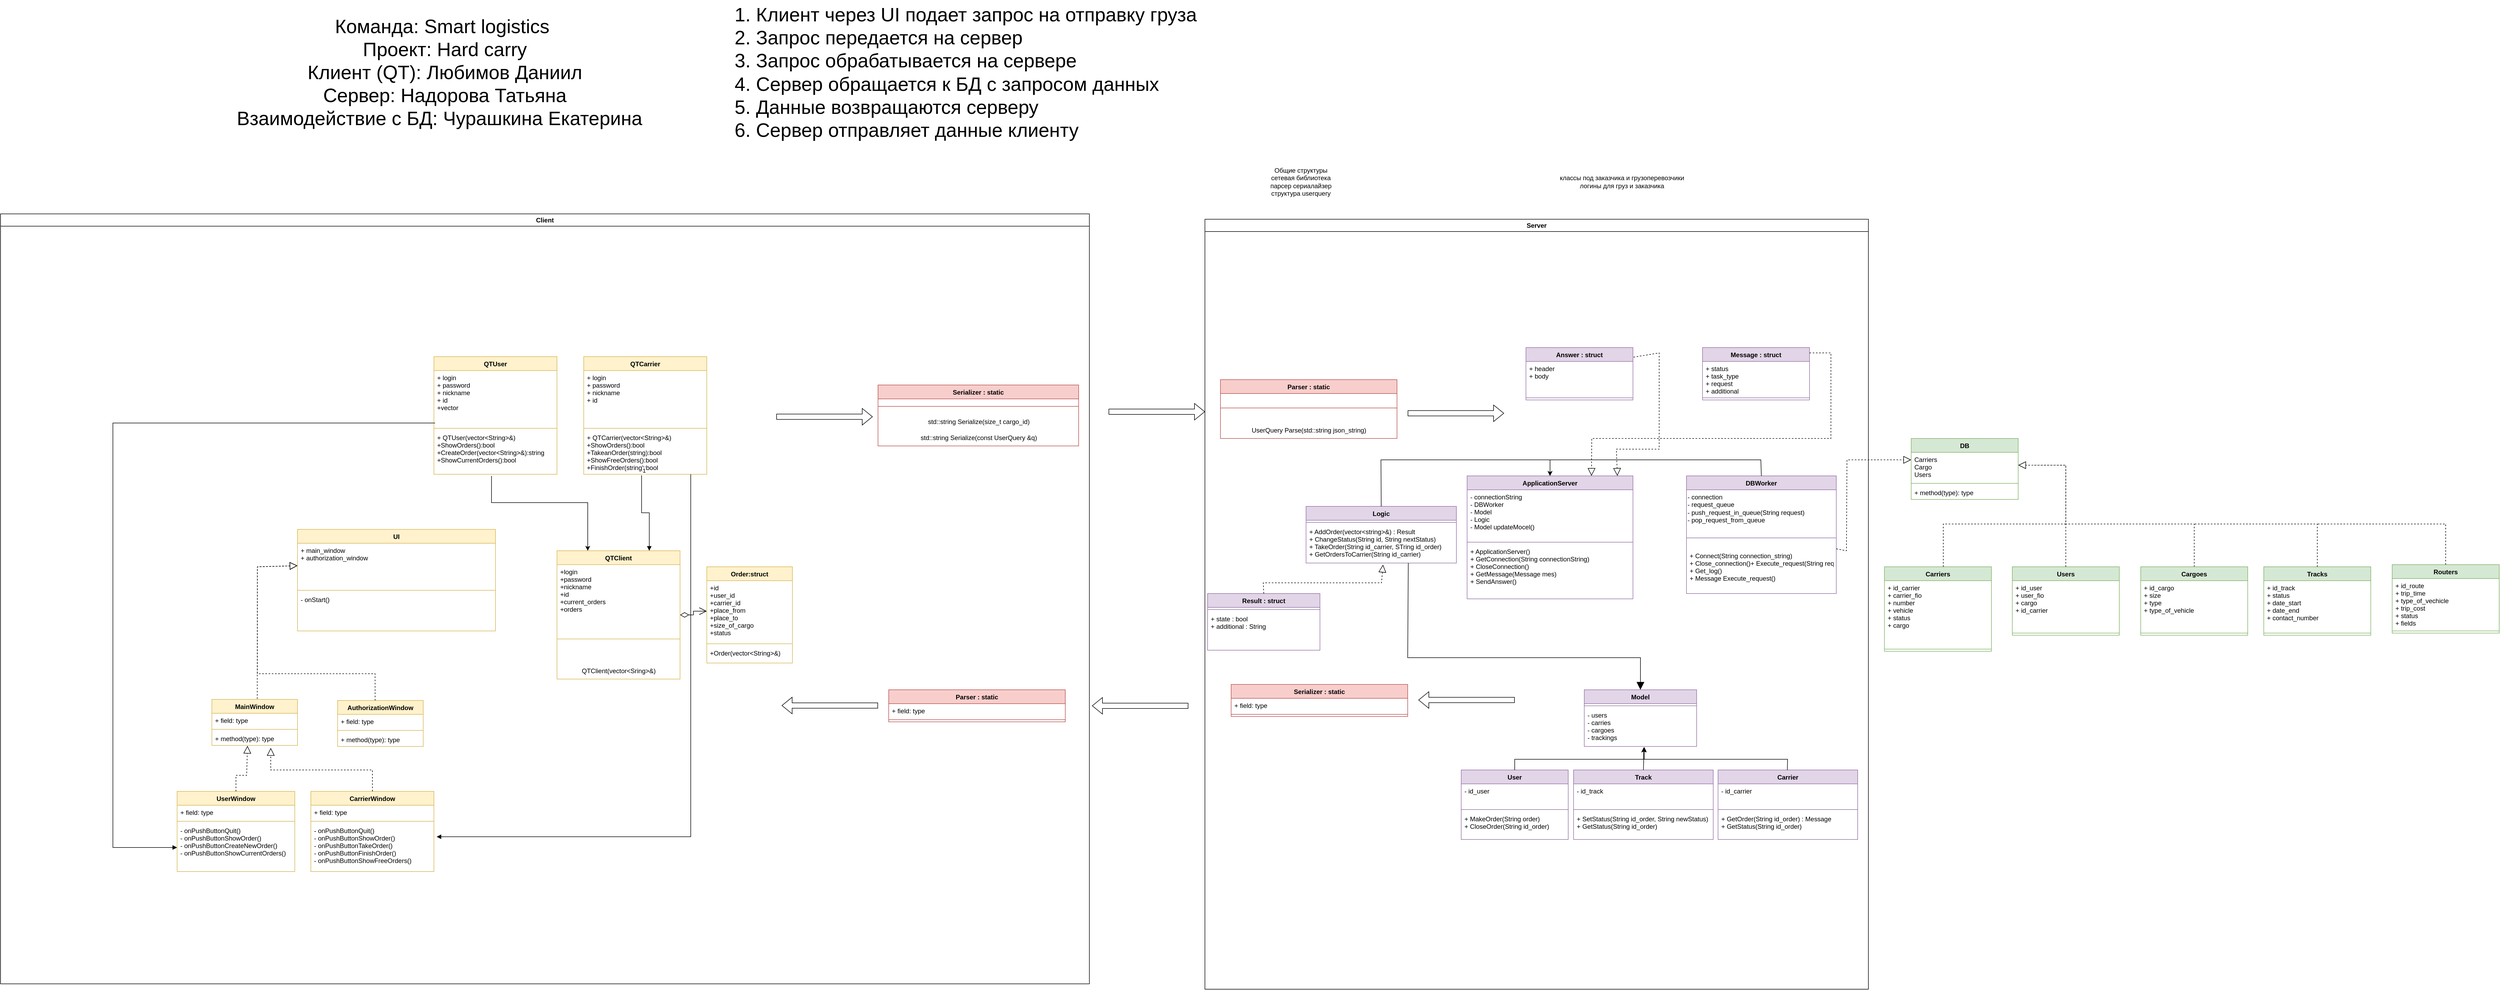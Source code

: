<mxfile version="20.5.3" type="device"><diagram id="3Em-uCwm1cxGyuUDyQw5" name="Страница 1"><mxGraphModel dx="1348" dy="793" grid="1" gridSize="10" guides="1" tooltips="1" connect="1" arrows="1" fold="1" page="1" pageScale="1" pageWidth="4681" pageHeight="3300" math="0" shadow="0"><root><mxCell id="0"/><mxCell id="1" parent="0"/><mxCell id="DDmmLf9TrV-MXdiI_84k-3" value="Client" style="swimlane;whiteSpace=wrap;html=1;" parent="1" vertex="1"><mxGeometry x="90" y="1490" width="2035" height="1440" as="geometry"/></mxCell><mxCell id="DDmmLf9TrV-MXdiI_84k-41" value="Serializer : static" style="swimlane;fontStyle=1;align=center;verticalAlign=top;childLayout=stackLayout;horizontal=1;startSize=26;horizontalStack=0;resizeParent=1;resizeParentMax=0;resizeLast=0;collapsible=1;marginBottom=0;strokeColor=#b85450;fillColor=#f8cecc;" parent="DDmmLf9TrV-MXdiI_84k-3" vertex="1"><mxGeometry x="1640" y="320" width="375" height="114" as="geometry"/></mxCell><mxCell id="DDmmLf9TrV-MXdiI_84k-43" value="" style="line;strokeWidth=1;fillColor=none;align=left;verticalAlign=middle;spacingTop=-1;spacingLeft=3;spacingRight=3;rotatable=0;labelPosition=right;points=[];portConstraint=eastwest;strokeColor=inherit;" parent="DDmmLf9TrV-MXdiI_84k-41" vertex="1"><mxGeometry y="26" width="375" height="28" as="geometry"/></mxCell><mxCell id="B4XzfvshOYBKb18dKEcr-5" value="std::string Serialize(size_t cargo_id)" style="text;html=1;align=center;verticalAlign=middle;resizable=0;points=[];autosize=1;strokeColor=none;fillColor=none;" parent="DDmmLf9TrV-MXdiI_84k-41" vertex="1"><mxGeometry y="54" width="375" height="30" as="geometry"/></mxCell><mxCell id="B4XzfvshOYBKb18dKEcr-2" value="std::string Serialize(const UserQuery &amp;amp;q)" style="text;html=1;align=center;verticalAlign=middle;resizable=0;points=[];autosize=1;strokeColor=none;fillColor=none;" parent="DDmmLf9TrV-MXdiI_84k-41" vertex="1"><mxGeometry y="84" width="375" height="30" as="geometry"/></mxCell><mxCell id="DDmmLf9TrV-MXdiI_84k-45" value="Parser : static" style="swimlane;fontStyle=1;align=center;verticalAlign=top;childLayout=stackLayout;horizontal=1;startSize=26;horizontalStack=0;resizeParent=1;resizeParentMax=0;resizeLast=0;collapsible=1;marginBottom=0;strokeColor=#b85450;fillColor=#f8cecc;" parent="DDmmLf9TrV-MXdiI_84k-3" vertex="1"><mxGeometry x="1660" y="890" width="330" height="60" as="geometry"/></mxCell><mxCell id="DDmmLf9TrV-MXdiI_84k-46" value="+ field: type" style="text;strokeColor=none;fillColor=none;align=left;verticalAlign=top;spacingLeft=4;spacingRight=4;overflow=hidden;rotatable=0;points=[[0,0.5],[1,0.5]];portConstraint=eastwest;" parent="DDmmLf9TrV-MXdiI_84k-45" vertex="1"><mxGeometry y="26" width="330" height="26" as="geometry"/></mxCell><mxCell id="DDmmLf9TrV-MXdiI_84k-47" value="" style="line;strokeWidth=1;fillColor=none;align=left;verticalAlign=middle;spacingTop=-1;spacingLeft=3;spacingRight=3;rotatable=0;labelPosition=right;points=[];portConstraint=eastwest;strokeColor=inherit;" parent="DDmmLf9TrV-MXdiI_84k-45" vertex="1"><mxGeometry y="52" width="330" height="8" as="geometry"/></mxCell><mxCell id="DDmmLf9TrV-MXdiI_84k-55" value="UI" style="swimlane;fontStyle=1;align=center;verticalAlign=top;childLayout=stackLayout;horizontal=1;startSize=26;horizontalStack=0;resizeParent=1;resizeParentMax=0;resizeLast=0;collapsible=1;marginBottom=0;strokeColor=#d6b656;fillColor=#fff2cc;" parent="DDmmLf9TrV-MXdiI_84k-3" vertex="1"><mxGeometry x="555" y="590" width="370" height="190" as="geometry"/></mxCell><mxCell id="DDmmLf9TrV-MXdiI_84k-56" value="+ main_window&#xA;+ authorization_window" style="text;strokeColor=none;fillColor=none;align=left;verticalAlign=top;spacingLeft=4;spacingRight=4;overflow=hidden;rotatable=0;points=[[0,0.5],[1,0.5]];portConstraint=eastwest;" parent="DDmmLf9TrV-MXdiI_84k-55" vertex="1"><mxGeometry y="26" width="370" height="84" as="geometry"/></mxCell><mxCell id="DDmmLf9TrV-MXdiI_84k-57" value="" style="line;strokeWidth=1;fillColor=none;align=left;verticalAlign=middle;spacingTop=-1;spacingLeft=3;spacingRight=3;rotatable=0;labelPosition=right;points=[];portConstraint=eastwest;strokeColor=inherit;" parent="DDmmLf9TrV-MXdiI_84k-55" vertex="1"><mxGeometry y="110" width="370" height="8" as="geometry"/></mxCell><mxCell id="DDmmLf9TrV-MXdiI_84k-58" value="- onStart()" style="text;strokeColor=none;fillColor=none;align=left;verticalAlign=top;spacingLeft=4;spacingRight=4;overflow=hidden;rotatable=0;points=[[0,0.5],[1,0.5]];portConstraint=eastwest;" parent="DDmmLf9TrV-MXdiI_84k-55" vertex="1"><mxGeometry y="118" width="370" height="72" as="geometry"/></mxCell><mxCell id="DDmmLf9TrV-MXdiI_84k-59" value="MainWindow" style="swimlane;fontStyle=1;align=center;verticalAlign=top;childLayout=stackLayout;horizontal=1;startSize=26;horizontalStack=0;resizeParent=1;resizeParentMax=0;resizeLast=0;collapsible=1;marginBottom=0;strokeColor=#d6b656;fillColor=#fff2cc;" parent="DDmmLf9TrV-MXdiI_84k-3" vertex="1"><mxGeometry x="395" y="908" width="160" height="86" as="geometry"/></mxCell><mxCell id="DDmmLf9TrV-MXdiI_84k-60" value="+ field: type" style="text;strokeColor=none;fillColor=none;align=left;verticalAlign=top;spacingLeft=4;spacingRight=4;overflow=hidden;rotatable=0;points=[[0,0.5],[1,0.5]];portConstraint=eastwest;" parent="DDmmLf9TrV-MXdiI_84k-59" vertex="1"><mxGeometry y="26" width="160" height="26" as="geometry"/></mxCell><mxCell id="DDmmLf9TrV-MXdiI_84k-61" value="" style="line;strokeWidth=1;fillColor=none;align=left;verticalAlign=middle;spacingTop=-1;spacingLeft=3;spacingRight=3;rotatable=0;labelPosition=right;points=[];portConstraint=eastwest;strokeColor=inherit;" parent="DDmmLf9TrV-MXdiI_84k-59" vertex="1"><mxGeometry y="52" width="160" height="8" as="geometry"/></mxCell><mxCell id="DDmmLf9TrV-MXdiI_84k-62" value="+ method(type): type" style="text;strokeColor=none;fillColor=none;align=left;verticalAlign=top;spacingLeft=4;spacingRight=4;overflow=hidden;rotatable=0;points=[[0,0.5],[1,0.5]];portConstraint=eastwest;" parent="DDmmLf9TrV-MXdiI_84k-59" vertex="1"><mxGeometry y="60" width="160" height="26" as="geometry"/></mxCell><mxCell id="DDmmLf9TrV-MXdiI_84k-70" value="AuthorizationWindow" style="swimlane;fontStyle=1;align=center;verticalAlign=top;childLayout=stackLayout;horizontal=1;startSize=26;horizontalStack=0;resizeParent=1;resizeParentMax=0;resizeLast=0;collapsible=1;marginBottom=0;strokeColor=#d6b656;fillColor=#fff2cc;" parent="DDmmLf9TrV-MXdiI_84k-3" vertex="1"><mxGeometry x="630" y="910" width="160" height="86" as="geometry"/></mxCell><mxCell id="DDmmLf9TrV-MXdiI_84k-71" value="+ field: type" style="text;strokeColor=none;fillColor=none;align=left;verticalAlign=top;spacingLeft=4;spacingRight=4;overflow=hidden;rotatable=0;points=[[0,0.5],[1,0.5]];portConstraint=eastwest;" parent="DDmmLf9TrV-MXdiI_84k-70" vertex="1"><mxGeometry y="26" width="160" height="26" as="geometry"/></mxCell><mxCell id="DDmmLf9TrV-MXdiI_84k-72" value="" style="line;strokeWidth=1;fillColor=none;align=left;verticalAlign=middle;spacingTop=-1;spacingLeft=3;spacingRight=3;rotatable=0;labelPosition=right;points=[];portConstraint=eastwest;strokeColor=inherit;" parent="DDmmLf9TrV-MXdiI_84k-70" vertex="1"><mxGeometry y="52" width="160" height="8" as="geometry"/></mxCell><mxCell id="DDmmLf9TrV-MXdiI_84k-73" value="+ method(type): type" style="text;strokeColor=none;fillColor=none;align=left;verticalAlign=top;spacingLeft=4;spacingRight=4;overflow=hidden;rotatable=0;points=[[0,0.5],[1,0.5]];portConstraint=eastwest;" parent="DDmmLf9TrV-MXdiI_84k-70" vertex="1"><mxGeometry y="60" width="160" height="26" as="geometry"/></mxCell><mxCell id="DDmmLf9TrV-MXdiI_84k-75" value="" style="shape=flexArrow;endArrow=classic;html=1;rounded=0;" parent="DDmmLf9TrV-MXdiI_84k-3" edge="1"><mxGeometry width="50" height="50" relative="1" as="geometry"><mxPoint x="1450" y="379.41" as="sourcePoint"/><mxPoint x="1630" y="379.41" as="targetPoint"/></mxGeometry></mxCell><mxCell id="DDmmLf9TrV-MXdiI_84k-77" value="" style="shape=flexArrow;endArrow=classic;html=1;rounded=0;" parent="DDmmLf9TrV-MXdiI_84k-3" edge="1"><mxGeometry width="50" height="50" relative="1" as="geometry"><mxPoint x="1640" y="919.47" as="sourcePoint"/><mxPoint x="1460.0" y="919.47" as="targetPoint"/></mxGeometry></mxCell><mxCell id="DDmmLf9TrV-MXdiI_84k-124" value="" style="endArrow=block;dashed=1;endFill=0;endSize=12;html=1;rounded=0;fontSize=37;exitX=0.53;exitY=-0.011;exitDx=0;exitDy=0;entryX=0;entryY=0.5;entryDx=0;entryDy=0;exitPerimeter=0;" parent="DDmmLf9TrV-MXdiI_84k-3" source="DDmmLf9TrV-MXdiI_84k-59" target="DDmmLf9TrV-MXdiI_84k-56" edge="1"><mxGeometry width="160" relative="1" as="geometry"><mxPoint x="450" y="850" as="sourcePoint"/><mxPoint x="610" y="850" as="targetPoint"/><Array as="points"><mxPoint x="480" y="660"/></Array></mxGeometry></mxCell><mxCell id="DDmmLf9TrV-MXdiI_84k-125" value="" style="endArrow=block;dashed=1;endFill=0;endSize=12;html=1;rounded=0;fontSize=37;exitX=0.438;exitY=0;exitDx=0;exitDy=0;entryX=0;entryY=0.5;entryDx=0;entryDy=0;exitPerimeter=0;" parent="DDmmLf9TrV-MXdiI_84k-3" source="DDmmLf9TrV-MXdiI_84k-70" target="DDmmLf9TrV-MXdiI_84k-56" edge="1"><mxGeometry width="160" relative="1" as="geometry"><mxPoint x="690" y="890" as="sourcePoint"/><mxPoint x="550" y="640" as="targetPoint"/><Array as="points"><mxPoint x="700" y="860"/><mxPoint x="480" y="860"/><mxPoint x="480" y="660"/></Array></mxGeometry></mxCell><mxCell id="Ba4Oi_k4B0D8KIoH9NML-5" value="Order:struct" style="swimlane;fontStyle=1;align=center;verticalAlign=top;childLayout=stackLayout;horizontal=1;startSize=26;horizontalStack=0;resizeParent=1;resizeParentMax=0;resizeLast=0;collapsible=1;marginBottom=0;fillColor=#fff2cc;strokeColor=#d6b656;" parent="DDmmLf9TrV-MXdiI_84k-3" vertex="1"><mxGeometry x="1320" y="660" width="160" height="180" as="geometry"/></mxCell><mxCell id="Ba4Oi_k4B0D8KIoH9NML-6" value="+id&#xA;+user_id&#xA;+carrier_id&#xA;+place_from&#xA;+place_to&#xA;+size_of_cargo&#xA;+status" style="text;strokeColor=none;fillColor=none;align=left;verticalAlign=top;spacingLeft=4;spacingRight=4;overflow=hidden;rotatable=0;points=[[0,0.5],[1,0.5]];portConstraint=eastwest;" parent="Ba4Oi_k4B0D8KIoH9NML-5" vertex="1"><mxGeometry y="26" width="160" height="114" as="geometry"/></mxCell><mxCell id="Ba4Oi_k4B0D8KIoH9NML-7" value="" style="line;strokeWidth=1;fillColor=none;align=left;verticalAlign=middle;spacingTop=-1;spacingLeft=3;spacingRight=3;rotatable=0;labelPosition=right;points=[];portConstraint=eastwest;strokeColor=inherit;" parent="Ba4Oi_k4B0D8KIoH9NML-5" vertex="1"><mxGeometry y="140" width="160" height="8" as="geometry"/></mxCell><mxCell id="Ba4Oi_k4B0D8KIoH9NML-8" value="+Order(vector&lt;String&gt;&amp;)" style="text;strokeColor=none;fillColor=none;align=left;verticalAlign=top;spacingLeft=4;spacingRight=4;overflow=hidden;rotatable=0;points=[[0,0.5],[1,0.5]];portConstraint=eastwest;" parent="Ba4Oi_k4B0D8KIoH9NML-5" vertex="1"><mxGeometry y="148" width="160" height="32" as="geometry"/></mxCell><mxCell id="Ba4Oi_k4B0D8KIoH9NML-39" value="QTUser" style="swimlane;fontStyle=1;align=center;verticalAlign=top;childLayout=stackLayout;horizontal=1;startSize=26;horizontalStack=0;resizeParent=1;resizeParentMax=0;resizeLast=0;collapsible=1;marginBottom=0;fillColor=#fff2cc;strokeColor=#d6b656;" parent="DDmmLf9TrV-MXdiI_84k-3" vertex="1"><mxGeometry x="810" y="267" width="230" height="220" as="geometry"/></mxCell><mxCell id="Ba4Oi_k4B0D8KIoH9NML-40" value="+ login&#xA;+ password&#xA;+ nickname&#xA;+ id&#xA;+vector" style="text;strokeColor=none;fillColor=none;align=left;verticalAlign=top;spacingLeft=4;spacingRight=4;overflow=hidden;rotatable=0;points=[[0,0.5],[1,0.5]];portConstraint=eastwest;" parent="Ba4Oi_k4B0D8KIoH9NML-39" vertex="1"><mxGeometry y="26" width="230" height="104" as="geometry"/></mxCell><mxCell id="Ba4Oi_k4B0D8KIoH9NML-41" value="" style="line;strokeWidth=1;fillColor=none;align=left;verticalAlign=middle;spacingTop=-1;spacingLeft=3;spacingRight=3;rotatable=0;labelPosition=right;points=[];portConstraint=eastwest;strokeColor=inherit;" parent="Ba4Oi_k4B0D8KIoH9NML-39" vertex="1"><mxGeometry y="130" width="230" height="8" as="geometry"/></mxCell><mxCell id="Ba4Oi_k4B0D8KIoH9NML-42" value="+ QTUser(vector&lt;String&gt;&amp;)&#xA;+ShowOrders():bool&#xA;+CreateOrder(vector&lt;String&gt;&amp;):string&#xA;+ShowCurrentOrders():bool" style="text;strokeColor=none;fillColor=none;align=left;verticalAlign=top;spacingLeft=4;spacingRight=4;overflow=hidden;rotatable=0;points=[[0,0.5],[1,0.5]];portConstraint=eastwest;" parent="Ba4Oi_k4B0D8KIoH9NML-39" vertex="1"><mxGeometry y="138" width="230" height="82" as="geometry"/></mxCell><mxCell id="Ba4Oi_k4B0D8KIoH9NML-43" value="QTCarrier" style="swimlane;fontStyle=1;align=center;verticalAlign=top;childLayout=stackLayout;horizontal=1;startSize=26;horizontalStack=0;resizeParent=1;resizeParentMax=0;resizeLast=0;collapsible=1;marginBottom=0;fillColor=#fff2cc;strokeColor=#d6b656;" parent="DDmmLf9TrV-MXdiI_84k-3" vertex="1"><mxGeometry x="1090" y="267" width="230" height="220" as="geometry"/></mxCell><mxCell id="Ba4Oi_k4B0D8KIoH9NML-44" value="+ login&#xA;+ password&#xA;+ nickname&#xA;+ id" style="text;strokeColor=none;fillColor=none;align=left;verticalAlign=top;spacingLeft=4;spacingRight=4;overflow=hidden;rotatable=0;points=[[0,0.5],[1,0.5]];portConstraint=eastwest;" parent="Ba4Oi_k4B0D8KIoH9NML-43" vertex="1"><mxGeometry y="26" width="230" height="104" as="geometry"/></mxCell><mxCell id="Ba4Oi_k4B0D8KIoH9NML-45" value="" style="line;strokeWidth=1;fillColor=none;align=left;verticalAlign=middle;spacingTop=-1;spacingLeft=3;spacingRight=3;rotatable=0;labelPosition=right;points=[];portConstraint=eastwest;strokeColor=inherit;" parent="Ba4Oi_k4B0D8KIoH9NML-43" vertex="1"><mxGeometry y="130" width="230" height="8" as="geometry"/></mxCell><mxCell id="Ba4Oi_k4B0D8KIoH9NML-46" value="+ QTCarrier(vector&lt;String&gt;&amp;)&#xA;+ShowOrders():bool&#xA;+TakeanOrder(string):bool&#xA;+ShowFreeOrders():bool&#xA;+FinishOrder(string):bool" style="text;strokeColor=none;fillColor=none;align=left;verticalAlign=top;spacingLeft=4;spacingRight=4;overflow=hidden;rotatable=0;points=[[0,0.5],[1,0.5]];portConstraint=eastwest;" parent="Ba4Oi_k4B0D8KIoH9NML-43" vertex="1"><mxGeometry y="138" width="230" height="82" as="geometry"/></mxCell><mxCell id="DDmmLf9TrV-MXdiI_84k-66" value="UserWindow" style="swimlane;fontStyle=1;align=center;verticalAlign=top;childLayout=stackLayout;horizontal=1;startSize=26;horizontalStack=0;resizeParent=1;resizeParentMax=0;resizeLast=0;collapsible=1;marginBottom=0;strokeColor=#d6b656;fillColor=#fff2cc;" parent="DDmmLf9TrV-MXdiI_84k-3" vertex="1"><mxGeometry x="330" y="1080" width="220" height="150" as="geometry"/></mxCell><mxCell id="DDmmLf9TrV-MXdiI_84k-67" value="+ field: type" style="text;strokeColor=none;fillColor=none;align=left;verticalAlign=top;spacingLeft=4;spacingRight=4;overflow=hidden;rotatable=0;points=[[0,0.5],[1,0.5]];portConstraint=eastwest;" parent="DDmmLf9TrV-MXdiI_84k-66" vertex="1"><mxGeometry y="26" width="220" height="26" as="geometry"/></mxCell><mxCell id="DDmmLf9TrV-MXdiI_84k-68" value="" style="line;strokeWidth=1;fillColor=none;align=left;verticalAlign=middle;spacingTop=-1;spacingLeft=3;spacingRight=3;rotatable=0;labelPosition=right;points=[];portConstraint=eastwest;strokeColor=inherit;" parent="DDmmLf9TrV-MXdiI_84k-66" vertex="1"><mxGeometry y="52" width="220" height="8" as="geometry"/></mxCell><mxCell id="DDmmLf9TrV-MXdiI_84k-69" value="- onPushButtonQuit()&#xA;- onPushButtonShowOrder()&#xA;- onPushButtonCreateNewOrder()&#xA;- onPushButtonShowCurrentOrders()" style="text;strokeColor=none;fillColor=none;align=left;verticalAlign=top;spacingLeft=4;spacingRight=4;overflow=hidden;rotatable=0;points=[[0,0.5],[1,0.5]];portConstraint=eastwest;" parent="DDmmLf9TrV-MXdiI_84k-66" vertex="1"><mxGeometry y="60" width="220" height="90" as="geometry"/></mxCell><mxCell id="Ba4Oi_k4B0D8KIoH9NML-48" value="CarrierWindow" style="swimlane;fontStyle=1;align=center;verticalAlign=top;childLayout=stackLayout;horizontal=1;startSize=26;horizontalStack=0;resizeParent=1;resizeParentMax=0;resizeLast=0;collapsible=1;marginBottom=0;strokeColor=#d6b656;fillColor=#fff2cc;" parent="DDmmLf9TrV-MXdiI_84k-3" vertex="1"><mxGeometry x="580" y="1080" width="230" height="150" as="geometry"/></mxCell><mxCell id="Ba4Oi_k4B0D8KIoH9NML-49" value="+ field: type" style="text;strokeColor=none;fillColor=none;align=left;verticalAlign=top;spacingLeft=4;spacingRight=4;overflow=hidden;rotatable=0;points=[[0,0.5],[1,0.5]];portConstraint=eastwest;" parent="Ba4Oi_k4B0D8KIoH9NML-48" vertex="1"><mxGeometry y="26" width="230" height="26" as="geometry"/></mxCell><mxCell id="Ba4Oi_k4B0D8KIoH9NML-50" value="" style="line;strokeWidth=1;fillColor=none;align=left;verticalAlign=middle;spacingTop=-1;spacingLeft=3;spacingRight=3;rotatable=0;labelPosition=right;points=[];portConstraint=eastwest;strokeColor=inherit;" parent="Ba4Oi_k4B0D8KIoH9NML-48" vertex="1"><mxGeometry y="52" width="230" height="8" as="geometry"/></mxCell><mxCell id="Ba4Oi_k4B0D8KIoH9NML-51" value="- onPushButtonQuit()&#xA;- onPushButtonShowOrder()&#xA;- onPushButtonTakeOrder()&#xA;- onPushButtonFinishOrder()&#xA;- onPushButtonShowFreeOrders()" style="text;strokeColor=none;fillColor=none;align=left;verticalAlign=top;spacingLeft=4;spacingRight=4;overflow=hidden;rotatable=0;points=[[0,0.5],[1,0.5]];portConstraint=eastwest;" parent="Ba4Oi_k4B0D8KIoH9NML-48" vertex="1"><mxGeometry y="60" width="230" height="90" as="geometry"/></mxCell><mxCell id="Ba4Oi_k4B0D8KIoH9NML-1" value="QTClient" style="swimlane;fontStyle=1;align=center;verticalAlign=top;childLayout=stackLayout;horizontal=1;startSize=26;horizontalStack=0;resizeParent=1;resizeParentMax=0;resizeLast=0;collapsible=1;marginBottom=0;fillColor=#fff2cc;strokeColor=#d6b656;" parent="DDmmLf9TrV-MXdiI_84k-3" vertex="1"><mxGeometry x="1040" y="630" width="230" height="240" as="geometry"/></mxCell><mxCell id="Ba4Oi_k4B0D8KIoH9NML-2" value="+login&#xA;+password&#xA;+nickname&#xA;+id&#xA;+current_orders&#xA;+orders" style="text;strokeColor=none;fillColor=none;align=left;verticalAlign=top;spacingLeft=4;spacingRight=4;overflow=hidden;rotatable=0;points=[[0,0.5],[1,0.5]];portConstraint=eastwest;" parent="Ba4Oi_k4B0D8KIoH9NML-1" vertex="1"><mxGeometry y="26" width="230" height="94" as="geometry"/></mxCell><mxCell id="Ba4Oi_k4B0D8KIoH9NML-3" value="" style="line;strokeWidth=1;fillColor=none;align=left;verticalAlign=middle;spacingTop=-1;spacingLeft=3;spacingRight=3;rotatable=0;labelPosition=right;points=[];portConstraint=eastwest;strokeColor=inherit;" parent="Ba4Oi_k4B0D8KIoH9NML-1" vertex="1"><mxGeometry y="120" width="230" height="90" as="geometry"/></mxCell><mxCell id="Ba4Oi_k4B0D8KIoH9NML-10" value="QTClient(vector&amp;lt;Sring&amp;gt;&amp;amp;)" style="text;html=1;align=center;verticalAlign=middle;resizable=0;points=[];autosize=1;strokeColor=none;fillColor=none;" parent="Ba4Oi_k4B0D8KIoH9NML-1" vertex="1"><mxGeometry y="210" width="230" height="30" as="geometry"/></mxCell><mxCell id="Ba4Oi_k4B0D8KIoH9NML-53" value="" style="endArrow=block;dashed=1;endFill=0;endSize=12;html=1;rounded=0;exitX=0.5;exitY=0;exitDx=0;exitDy=0;entryX=0.688;entryY=1.183;entryDx=0;entryDy=0;entryPerimeter=0;" parent="DDmmLf9TrV-MXdiI_84k-3" source="Ba4Oi_k4B0D8KIoH9NML-48" target="DDmmLf9TrV-MXdiI_84k-62" edge="1"><mxGeometry width="160" relative="1" as="geometry"><mxPoint x="790" y="940" as="sourcePoint"/><mxPoint x="440" y="1040" as="targetPoint"/><Array as="points"><mxPoint x="695" y="1040"/><mxPoint x="505" y="1040"/></Array></mxGeometry></mxCell><mxCell id="Ba4Oi_k4B0D8KIoH9NML-58" style="edgeStyle=orthogonalEdgeStyle;rounded=0;orthogonalLoop=1;jettySize=auto;html=1;entryX=0.25;entryY=0;entryDx=0;entryDy=0;exitX=0.468;exitY=1.036;exitDx=0;exitDy=0;exitPerimeter=0;" parent="DDmmLf9TrV-MXdiI_84k-3" source="Ba4Oi_k4B0D8KIoH9NML-42" target="Ba4Oi_k4B0D8KIoH9NML-1" edge="1"><mxGeometry relative="1" as="geometry"><Array as="points"><mxPoint x="918" y="540"/><mxPoint x="1098" y="540"/></Array></mxGeometry></mxCell><mxCell id="Ba4Oi_k4B0D8KIoH9NML-56" value="" style="endArrow=block;endFill=1;html=1;edgeStyle=orthogonalEdgeStyle;align=left;verticalAlign=top;rounded=0;exitX=0.47;exitY=1.024;exitDx=0;exitDy=0;exitPerimeter=0;entryX=0.75;entryY=0;entryDx=0;entryDy=0;" parent="DDmmLf9TrV-MXdiI_84k-3" source="Ba4Oi_k4B0D8KIoH9NML-46" target="Ba4Oi_k4B0D8KIoH9NML-1" edge="1"><mxGeometry x="-1" relative="1" as="geometry"><mxPoint x="1210" y="550" as="sourcePoint"/><mxPoint x="1370" y="550" as="targetPoint"/><Array as="points"><mxPoint x="1198" y="559"/><mxPoint x="1212" y="559"/></Array></mxGeometry></mxCell><mxCell id="Ba4Oi_k4B0D8KIoH9NML-57" value="1" style="edgeLabel;resizable=0;html=1;align=left;verticalAlign=bottom;" parent="Ba4Oi_k4B0D8KIoH9NML-56" connectable="0" vertex="1"><mxGeometry x="-1" relative="1" as="geometry"/></mxCell><mxCell id="Ba4Oi_k4B0D8KIoH9NML-59" value="" style="endArrow=open;html=1;endSize=12;startArrow=diamondThin;startSize=14;startFill=0;edgeStyle=orthogonalEdgeStyle;align=left;verticalAlign=bottom;rounded=0;exitX=1;exitY=0.5;exitDx=0;exitDy=0;entryX=0;entryY=0.5;entryDx=0;entryDy=0;" parent="DDmmLf9TrV-MXdiI_84k-3" source="Ba4Oi_k4B0D8KIoH9NML-1" target="Ba4Oi_k4B0D8KIoH9NML-6" edge="1"><mxGeometry x="-1" y="3" relative="1" as="geometry"><mxPoint x="870" y="870" as="sourcePoint"/><mxPoint x="1030" y="870" as="targetPoint"/></mxGeometry></mxCell><mxCell id="Ba4Oi_k4B0D8KIoH9NML-52" value="" style="endArrow=block;dashed=1;endFill=0;endSize=12;html=1;rounded=0;exitX=0.5;exitY=0;exitDx=0;exitDy=0;entryX=0.416;entryY=1.028;entryDx=0;entryDy=0;entryPerimeter=0;" parent="DDmmLf9TrV-MXdiI_84k-3" source="DDmmLf9TrV-MXdiI_84k-66" target="DDmmLf9TrV-MXdiI_84k-62" edge="1"><mxGeometry width="160" relative="1" as="geometry"><mxPoint x="780" y="1010" as="sourcePoint"/><mxPoint x="430" y="1070" as="targetPoint"/><Array as="points"><mxPoint x="440" y="1050"/><mxPoint x="460" y="1050"/></Array></mxGeometry></mxCell><mxCell id="Ba4Oi_k4B0D8KIoH9NML-64" value="" style="endArrow=block;endFill=1;html=1;edgeStyle=orthogonalEdgeStyle;align=left;verticalAlign=top;rounded=0;exitX=0.009;exitY=0.943;exitDx=0;exitDy=0;exitPerimeter=0;entryX=0;entryY=0.5;entryDx=0;entryDy=0;" parent="DDmmLf9TrV-MXdiI_84k-3" source="Ba4Oi_k4B0D8KIoH9NML-40" target="DDmmLf9TrV-MXdiI_84k-69" edge="1"><mxGeometry x="-1" relative="1" as="geometry"><mxPoint x="800" y="780" as="sourcePoint"/><mxPoint x="960" y="780" as="targetPoint"/><Array as="points"><mxPoint x="210" y="391"/><mxPoint x="210" y="1185"/></Array></mxGeometry></mxCell><mxCell id="Ba4Oi_k4B0D8KIoH9NML-68" value="" style="endArrow=block;endFill=1;html=1;edgeStyle=orthogonalEdgeStyle;align=left;verticalAlign=top;rounded=0;entryX=1.022;entryY=0.277;entryDx=0;entryDy=0;entryPerimeter=0;" parent="DDmmLf9TrV-MXdiI_84k-3" source="Ba4Oi_k4B0D8KIoH9NML-46" target="Ba4Oi_k4B0D8KIoH9NML-51" edge="1"><mxGeometry x="-1" relative="1" as="geometry"><mxPoint x="800" y="780" as="sourcePoint"/><mxPoint x="960" y="780" as="targetPoint"/><Array as="points"><mxPoint x="1290" y="1165"/></Array></mxGeometry></mxCell><mxCell id="DDmmLf9TrV-MXdiI_84k-4" value="Server" style="swimlane;whiteSpace=wrap;html=1;" parent="1" vertex="1"><mxGeometry x="2341" y="1500" width="1240" height="1440" as="geometry"/></mxCell><mxCell id="DDmmLf9TrV-MXdiI_84k-33" value="DBWorker" style="swimlane;fontStyle=1;align=center;verticalAlign=top;childLayout=stackLayout;horizontal=1;startSize=26;horizontalStack=0;resizeParent=1;resizeParentMax=0;resizeLast=0;collapsible=1;marginBottom=0;strokeColor=#9673a6;fillColor=#e1d5e7;" parent="DDmmLf9TrV-MXdiI_84k-4" vertex="1"><mxGeometry x="900" y="480" width="280" height="220" as="geometry"/></mxCell><mxCell id="PFF7TWSAXomkvGhouB5G-1" value="&lt;div align=&quot;left&quot;&gt;- connection&lt;/div&gt;&lt;div align=&quot;left&quot;&gt;- request_queue&lt;br&gt;- push_request_in_queue(String request)&lt;br&gt;- pop_request_from_queue&lt;br&gt;&lt;/div&gt;" style="text;html=1;align=left;verticalAlign=middle;resizable=0;points=[];autosize=1;strokeColor=none;fillColor=none;" parent="DDmmLf9TrV-MXdiI_84k-33" vertex="1"><mxGeometry y="26" width="280" height="70" as="geometry"/></mxCell><mxCell id="DDmmLf9TrV-MXdiI_84k-35" value="" style="line;strokeWidth=1;fillColor=none;align=left;verticalAlign=middle;spacingTop=-1;spacingLeft=3;spacingRight=3;rotatable=0;labelPosition=right;points=[];portConstraint=eastwest;strokeColor=inherit;" parent="DDmmLf9TrV-MXdiI_84k-33" vertex="1"><mxGeometry y="96" width="280" height="40" as="geometry"/></mxCell><mxCell id="DDmmLf9TrV-MXdiI_84k-34" value="+ Connect(String connection_string)&#xA;+ Close_connection()+ Execute_request(String request)&#xA;+ Get_log()&#xA;+ Message Execute_request()&#xA;&#xA;" style="text;strokeColor=none;fillColor=none;align=left;verticalAlign=top;spacingLeft=4;spacingRight=4;overflow=hidden;rotatable=0;points=[[0,0.5],[1,0.5]];portConstraint=eastwest;" parent="DDmmLf9TrV-MXdiI_84k-33" vertex="1"><mxGeometry y="136" width="280" height="84" as="geometry"/></mxCell><mxCell id="DDmmLf9TrV-MXdiI_84k-48" value="Parser : static" style="swimlane;fontStyle=1;align=center;verticalAlign=top;childLayout=stackLayout;horizontal=1;startSize=26;horizontalStack=0;resizeParent=1;resizeParentMax=0;resizeLast=0;collapsible=1;marginBottom=0;strokeColor=#b85450;fillColor=#f8cecc;" parent="DDmmLf9TrV-MXdiI_84k-4" vertex="1"><mxGeometry x="29" y="300" width="330" height="110" as="geometry"/></mxCell><mxCell id="DDmmLf9TrV-MXdiI_84k-50" value="" style="line;strokeWidth=1;fillColor=none;align=left;verticalAlign=middle;spacingTop=-1;spacingLeft=3;spacingRight=3;rotatable=0;labelPosition=right;points=[];portConstraint=eastwest;strokeColor=inherit;" parent="DDmmLf9TrV-MXdiI_84k-48" vertex="1"><mxGeometry y="26" width="330" height="54" as="geometry"/></mxCell><mxCell id="B4XzfvshOYBKb18dKEcr-4" value="UserQuery Parse(std::string json_string)" style="text;html=1;align=center;verticalAlign=middle;resizable=0;points=[];autosize=1;strokeColor=none;fillColor=none;" parent="DDmmLf9TrV-MXdiI_84k-48" vertex="1"><mxGeometry y="80" width="330" height="30" as="geometry"/></mxCell><mxCell id="DDmmLf9TrV-MXdiI_84k-51" value="Serializer : static" style="swimlane;fontStyle=1;align=center;verticalAlign=top;childLayout=stackLayout;horizontal=1;startSize=26;horizontalStack=0;resizeParent=1;resizeParentMax=0;resizeLast=0;collapsible=1;marginBottom=0;strokeColor=#b85450;fillColor=#f8cecc;" parent="DDmmLf9TrV-MXdiI_84k-4" vertex="1"><mxGeometry x="49" y="870" width="330" height="60" as="geometry"/></mxCell><mxCell id="DDmmLf9TrV-MXdiI_84k-52" value="+ field: type" style="text;strokeColor=none;fillColor=none;align=left;verticalAlign=top;spacingLeft=4;spacingRight=4;overflow=hidden;rotatable=0;points=[[0,0.5],[1,0.5]];portConstraint=eastwest;" parent="DDmmLf9TrV-MXdiI_84k-51" vertex="1"><mxGeometry y="26" width="330" height="26" as="geometry"/></mxCell><mxCell id="DDmmLf9TrV-MXdiI_84k-53" value="" style="line;strokeWidth=1;fillColor=none;align=left;verticalAlign=middle;spacingTop=-1;spacingLeft=3;spacingRight=3;rotatable=0;labelPosition=right;points=[];portConstraint=eastwest;strokeColor=inherit;" parent="DDmmLf9TrV-MXdiI_84k-51" vertex="1"><mxGeometry y="52" width="330" height="8" as="geometry"/></mxCell><mxCell id="DDmmLf9TrV-MXdiI_84k-74" value="" style="shape=flexArrow;endArrow=classic;html=1;rounded=0;" parent="DDmmLf9TrV-MXdiI_84k-4" edge="1"><mxGeometry width="50" height="50" relative="1" as="geometry"><mxPoint x="379" y="362.89" as="sourcePoint"/><mxPoint x="559" y="362.89" as="targetPoint"/></mxGeometry></mxCell><mxCell id="DDmmLf9TrV-MXdiI_84k-76" value="" style="shape=flexArrow;endArrow=classic;html=1;rounded=0;" parent="DDmmLf9TrV-MXdiI_84k-4" edge="1"><mxGeometry width="50" height="50" relative="1" as="geometry"><mxPoint x="579" y="899.17" as="sourcePoint"/><mxPoint x="399.0" y="899.17" as="targetPoint"/></mxGeometry></mxCell><mxCell id="DDmmLf9TrV-MXdiI_84k-87" value="DB" style="swimlane;fontStyle=1;align=center;verticalAlign=top;childLayout=stackLayout;horizontal=1;startSize=26;horizontalStack=0;resizeParent=1;resizeParentMax=0;resizeLast=0;collapsible=1;marginBottom=0;strokeColor=#82b366;fillColor=#d5e8d4;" parent="DDmmLf9TrV-MXdiI_84k-4" vertex="1"><mxGeometry x="1320" y="410" width="200" height="114" as="geometry"/></mxCell><mxCell id="DDmmLf9TrV-MXdiI_84k-88" value="Carriers&#xA;Cargo&#xA;Users" style="text;strokeColor=none;fillColor=none;align=left;verticalAlign=top;spacingLeft=4;spacingRight=4;overflow=hidden;rotatable=0;points=[[0,0.5],[1,0.5]];portConstraint=eastwest;" parent="DDmmLf9TrV-MXdiI_84k-87" vertex="1"><mxGeometry y="26" width="200" height="54" as="geometry"/></mxCell><mxCell id="DDmmLf9TrV-MXdiI_84k-89" value="" style="line;strokeWidth=1;fillColor=none;align=left;verticalAlign=middle;spacingTop=-1;spacingLeft=3;spacingRight=3;rotatable=0;labelPosition=right;points=[];portConstraint=eastwest;strokeColor=inherit;" parent="DDmmLf9TrV-MXdiI_84k-87" vertex="1"><mxGeometry y="80" width="200" height="8" as="geometry"/></mxCell><mxCell id="DDmmLf9TrV-MXdiI_84k-90" value="+ method(type): type" style="text;strokeColor=none;fillColor=none;align=left;verticalAlign=top;spacingLeft=4;spacingRight=4;overflow=hidden;rotatable=0;points=[[0,0.5],[1,0.5]];portConstraint=eastwest;" parent="DDmmLf9TrV-MXdiI_84k-87" vertex="1"><mxGeometry y="88" width="200" height="26" as="geometry"/></mxCell><mxCell id="DDmmLf9TrV-MXdiI_84k-95" value="Carriers" style="swimlane;fontStyle=1;align=center;verticalAlign=top;childLayout=stackLayout;horizontal=1;startSize=26;horizontalStack=0;resizeParent=1;resizeParentMax=0;resizeLast=0;collapsible=1;marginBottom=0;strokeColor=#82b366;fillColor=#d5e8d4;" parent="DDmmLf9TrV-MXdiI_84k-4" vertex="1"><mxGeometry x="1270" y="650" width="200" height="158" as="geometry"/></mxCell><mxCell id="DDmmLf9TrV-MXdiI_84k-96" value="+ id_carrier&#xA;+ carrier_fio&#xA;+ number&#xA;+ vehicle&#xA;+ status&#xA;+ cargo&#xA;&#xA;&#xA;" style="text;strokeColor=none;fillColor=none;align=left;verticalAlign=top;spacingLeft=4;spacingRight=4;overflow=hidden;rotatable=0;points=[[0,0.5],[1,0.5]];portConstraint=eastwest;" parent="DDmmLf9TrV-MXdiI_84k-95" vertex="1"><mxGeometry y="26" width="200" height="124" as="geometry"/></mxCell><mxCell id="DDmmLf9TrV-MXdiI_84k-97" value="" style="line;strokeWidth=1;fillColor=none;align=left;verticalAlign=middle;spacingTop=-1;spacingLeft=3;spacingRight=3;rotatable=0;labelPosition=right;points=[];portConstraint=eastwest;strokeColor=inherit;" parent="DDmmLf9TrV-MXdiI_84k-95" vertex="1"><mxGeometry y="150" width="200" height="8" as="geometry"/></mxCell><mxCell id="DDmmLf9TrV-MXdiI_84k-101" value="" style="endArrow=block;dashed=1;endFill=0;endSize=12;html=1;rounded=0;fontSize=37;" parent="DDmmLf9TrV-MXdiI_84k-4" source="DDmmLf9TrV-MXdiI_84k-33" edge="1"><mxGeometry width="160" relative="1" as="geometry"><mxPoint x="1200" y="720" as="sourcePoint"/><mxPoint x="1320" y="450" as="targetPoint"/><Array as="points"><mxPoint x="1199" y="620"/><mxPoint x="1200" y="450"/></Array></mxGeometry></mxCell><mxCell id="DDmmLf9TrV-MXdiI_84k-104" value="" style="endArrow=block;dashed=1;endFill=0;endSize=12;html=1;rounded=0;fontSize=37;exitX=0.55;exitY=0;exitDx=0;exitDy=0;exitPerimeter=0;" parent="DDmmLf9TrV-MXdiI_84k-4" source="DDmmLf9TrV-MXdiI_84k-95" edge="1"><mxGeometry width="160" relative="1" as="geometry"><mxPoint x="1380" y="610" as="sourcePoint"/><mxPoint x="1520" y="460" as="targetPoint"/><Array as="points"><mxPoint x="1380" y="570"/><mxPoint x="1609" y="570"/><mxPoint x="1609" y="460"/></Array></mxGeometry></mxCell><mxCell id="DDmmLf9TrV-MXdiI_84k-112" value="Message : struct" style="swimlane;fontStyle=1;align=center;verticalAlign=top;childLayout=stackLayout;horizontal=1;startSize=26;horizontalStack=0;resizeParent=1;resizeParentMax=0;resizeLast=0;collapsible=1;marginBottom=0;strokeColor=#9673a6;fillColor=#e1d5e7;" parent="DDmmLf9TrV-MXdiI_84k-4" vertex="1"><mxGeometry x="930" y="240" width="200" height="98" as="geometry"/></mxCell><mxCell id="DDmmLf9TrV-MXdiI_84k-113" value="+ status&#xA;+ task_type&#xA;+ request&#xA;+ additional&#xA;" style="text;strokeColor=none;fillColor=none;align=left;verticalAlign=top;spacingLeft=4;spacingRight=4;overflow=hidden;rotatable=0;points=[[0,0.5],[1,0.5]];portConstraint=eastwest;" parent="DDmmLf9TrV-MXdiI_84k-112" vertex="1"><mxGeometry y="26" width="200" height="64" as="geometry"/></mxCell><mxCell id="DDmmLf9TrV-MXdiI_84k-114" value="" style="line;strokeWidth=1;fillColor=none;align=left;verticalAlign=middle;spacingTop=-1;spacingLeft=3;spacingRight=3;rotatable=0;labelPosition=right;points=[];portConstraint=eastwest;strokeColor=inherit;" parent="DDmmLf9TrV-MXdiI_84k-112" vertex="1"><mxGeometry y="90" width="200" height="8" as="geometry"/></mxCell><mxCell id="DDmmLf9TrV-MXdiI_84k-117" value="" style="endArrow=block;dashed=1;endFill=0;endSize=12;html=1;rounded=0;fontSize=37;entryX=0.75;entryY=0;entryDx=0;entryDy=0;" parent="DDmmLf9TrV-MXdiI_84k-4" target="Ba4Oi_k4B0D8KIoH9NML-75" edge="1"><mxGeometry width="160" relative="1" as="geometry"><mxPoint x="1130" y="250" as="sourcePoint"/><mxPoint x="1150" y="583" as="targetPoint"/><Array as="points"><mxPoint x="1170" y="250"/><mxPoint x="1170" y="410"/><mxPoint x="723" y="410"/></Array></mxGeometry></mxCell><mxCell id="OGpsQRfTftBKRI31ei8I-1" value="User" style="swimlane;fontStyle=1;align=center;verticalAlign=top;childLayout=stackLayout;horizontal=1;startSize=26;horizontalStack=0;resizeParent=1;resizeParentMax=0;resizeLast=0;collapsible=1;marginBottom=0;strokeColor=#9673a6;fillColor=#e1d5e7;" parent="DDmmLf9TrV-MXdiI_84k-4" vertex="1"><mxGeometry x="479" y="1030" width="200" height="130" as="geometry"/></mxCell><mxCell id="OGpsQRfTftBKRI31ei8I-2" value="- id_user" style="text;strokeColor=none;fillColor=none;align=left;verticalAlign=top;spacingLeft=4;spacingRight=4;overflow=hidden;rotatable=0;points=[[0,0.5],[1,0.5]];portConstraint=eastwest;" parent="OGpsQRfTftBKRI31ei8I-1" vertex="1"><mxGeometry y="26" width="200" height="44" as="geometry"/></mxCell><mxCell id="OGpsQRfTftBKRI31ei8I-3" value="" style="line;strokeWidth=1;fillColor=none;align=left;verticalAlign=middle;spacingTop=-1;spacingLeft=3;spacingRight=3;rotatable=0;labelPosition=right;points=[];portConstraint=eastwest;strokeColor=inherit;" parent="OGpsQRfTftBKRI31ei8I-1" vertex="1"><mxGeometry y="70" width="200" height="8" as="geometry"/></mxCell><mxCell id="OGpsQRfTftBKRI31ei8I-4" value="+ MakeOrder(String order)&#xA;+ CloseOrder(String id_order)&#xA;" style="text;strokeColor=none;fillColor=none;align=left;verticalAlign=top;spacingLeft=4;spacingRight=4;overflow=hidden;rotatable=0;points=[[0,0.5],[1,0.5]];portConstraint=eastwest;" parent="OGpsQRfTftBKRI31ei8I-1" vertex="1"><mxGeometry y="78" width="200" height="52" as="geometry"/></mxCell><mxCell id="Ba4Oi_k4B0D8KIoH9NML-75" value="ApplicationServer" style="swimlane;fontStyle=1;align=center;verticalAlign=top;childLayout=stackLayout;horizontal=1;startSize=26;horizontalStack=0;resizeParent=1;resizeParentMax=0;resizeLast=0;collapsible=1;marginBottom=0;fillColor=#e1d5e7;strokeColor=#9673a6;" parent="DDmmLf9TrV-MXdiI_84k-4" vertex="1"><mxGeometry x="490" y="480" width="310" height="230" as="geometry"><mxRectangle x="490" y="480" width="140" height="30" as="alternateBounds"/></mxGeometry></mxCell><mxCell id="Ba4Oi_k4B0D8KIoH9NML-76" value="- connectionString&#xA;- DBWorker &#xA;- Model&#xA;- Logic&#xA;- Model updateMocel()&#xA;" style="text;strokeColor=none;fillColor=none;align=left;verticalAlign=top;spacingLeft=4;spacingRight=4;overflow=hidden;rotatable=0;points=[[0,0.5],[1,0.5]];portConstraint=eastwest;" parent="Ba4Oi_k4B0D8KIoH9NML-75" vertex="1"><mxGeometry y="26" width="310" height="94" as="geometry"/></mxCell><mxCell id="Ba4Oi_k4B0D8KIoH9NML-77" value="" style="line;strokeWidth=1;fillColor=none;align=left;verticalAlign=middle;spacingTop=-1;spacingLeft=3;spacingRight=3;rotatable=0;labelPosition=right;points=[];portConstraint=eastwest;strokeColor=inherit;" parent="Ba4Oi_k4B0D8KIoH9NML-75" vertex="1"><mxGeometry y="120" width="310" height="8" as="geometry"/></mxCell><mxCell id="Ba4Oi_k4B0D8KIoH9NML-78" value="+ ApplicationServer()&#xA;+ GetConnection(String connectionString) &#xA;+ CloseConnection()&#xA;+ GetMessage(Message mes)&#xA;+ SendAnswer()&#xA;&#xA;" style="text;strokeColor=none;fillColor=none;align=left;verticalAlign=top;spacingLeft=4;spacingRight=4;overflow=hidden;rotatable=0;points=[[0,0.5],[1,0.5]];portConstraint=eastwest;" parent="Ba4Oi_k4B0D8KIoH9NML-75" vertex="1"><mxGeometry y="128" width="310" height="102" as="geometry"/></mxCell><mxCell id="PFF7TWSAXomkvGhouB5G-11" value="Logic" style="swimlane;fontStyle=1;align=center;verticalAlign=top;childLayout=stackLayout;horizontal=1;startSize=26;horizontalStack=0;resizeParent=1;resizeParentMax=0;resizeLast=0;collapsible=1;marginBottom=0;strokeColor=#9673a6;fillColor=#e1d5e7;" parent="DDmmLf9TrV-MXdiI_84k-4" vertex="1"><mxGeometry x="189" y="537" width="281" height="106" as="geometry"/></mxCell><mxCell id="PFF7TWSAXomkvGhouB5G-13" value="" style="line;strokeWidth=1;fillColor=none;align=left;verticalAlign=middle;spacingTop=-1;spacingLeft=3;spacingRight=3;rotatable=0;labelPosition=right;points=[];portConstraint=eastwest;strokeColor=inherit;" parent="PFF7TWSAXomkvGhouB5G-11" vertex="1"><mxGeometry y="26" width="281" height="8" as="geometry"/></mxCell><mxCell id="PFF7TWSAXomkvGhouB5G-14" value="+ AddOrder(vector&lt;string&gt;&amp;) : Result&#xA;+ ChangeStatus(String id, String nextStatus)&#xA;+ TakeOrder(String id_carrier, STring id_order)&#xA;+ GetOrdersToCarrier(String id_carrier)&#xA;" style="text;strokeColor=none;fillColor=none;align=left;verticalAlign=top;spacingLeft=4;spacingRight=4;overflow=hidden;rotatable=0;points=[[0,0.5],[1,0.5]];portConstraint=eastwest;" parent="PFF7TWSAXomkvGhouB5G-11" vertex="1"><mxGeometry y="34" width="281" height="72" as="geometry"/></mxCell><mxCell id="PFF7TWSAXomkvGhouB5G-15" value="Result : struct" style="swimlane;fontStyle=1;align=center;verticalAlign=top;childLayout=stackLayout;horizontal=1;startSize=26;horizontalStack=0;resizeParent=1;resizeParentMax=0;resizeLast=0;collapsible=1;marginBottom=0;strokeColor=#9673a6;fillColor=#e1d5e7;" parent="DDmmLf9TrV-MXdiI_84k-4" vertex="1"><mxGeometry x="5" y="700" width="210" height="106" as="geometry"/></mxCell><mxCell id="PFF7TWSAXomkvGhouB5G-16" value="" style="line;strokeWidth=1;fillColor=none;align=left;verticalAlign=middle;spacingTop=-1;spacingLeft=3;spacingRight=3;rotatable=0;labelPosition=right;points=[];portConstraint=eastwest;strokeColor=inherit;" parent="PFF7TWSAXomkvGhouB5G-15" vertex="1"><mxGeometry y="26" width="210" height="8" as="geometry"/></mxCell><mxCell id="PFF7TWSAXomkvGhouB5G-17" value="+ state : bool&#xA;+ additional : String&#xA;" style="text;strokeColor=none;fillColor=none;align=left;verticalAlign=top;spacingLeft=4;spacingRight=4;overflow=hidden;rotatable=0;points=[[0,0.5],[1,0.5]];portConstraint=eastwest;" parent="PFF7TWSAXomkvGhouB5G-15" vertex="1"><mxGeometry y="34" width="210" height="72" as="geometry"/></mxCell><mxCell id="PFF7TWSAXomkvGhouB5G-18" value="" style="endArrow=block;dashed=1;endFill=0;endSize=12;html=1;rounded=0;fontSize=37;entryX=0.512;entryY=1.042;entryDx=0;entryDy=0;entryPerimeter=0;exitX=0.5;exitY=0;exitDx=0;exitDy=0;" parent="DDmmLf9TrV-MXdiI_84k-4" source="PFF7TWSAXomkvGhouB5G-15" target="PFF7TWSAXomkvGhouB5G-14" edge="1"><mxGeometry width="160" relative="1" as="geometry"><mxPoint x="1140" y="260" as="sourcePoint"/><mxPoint x="1050" y="490" as="targetPoint"/><Array as="points"><mxPoint x="109" y="680"/><mxPoint x="330" y="680"/></Array></mxGeometry></mxCell><mxCell id="PFF7TWSAXomkvGhouB5G-19" value="" style="endArrow=classic;html=1;rounded=0;exitX=0.5;exitY=0;exitDx=0;exitDy=0;entryX=0.5;entryY=0;entryDx=0;entryDy=0;" parent="DDmmLf9TrV-MXdiI_84k-4" source="PFF7TWSAXomkvGhouB5G-11" target="Ba4Oi_k4B0D8KIoH9NML-75" edge="1"><mxGeometry width="50" height="50" relative="1" as="geometry"><mxPoint x="359" y="500" as="sourcePoint"/><mxPoint x="409" y="450" as="targetPoint"/><Array as="points"><mxPoint x="329" y="450"/><mxPoint x="645" y="450"/></Array></mxGeometry></mxCell><mxCell id="PFF7TWSAXomkvGhouB5G-20" value="Model" style="swimlane;fontStyle=1;align=center;verticalAlign=top;childLayout=stackLayout;horizontal=1;startSize=26;horizontalStack=0;resizeParent=1;resizeParentMax=0;resizeLast=0;collapsible=1;marginBottom=0;strokeColor=#9673a6;fillColor=#e1d5e7;" parent="DDmmLf9TrV-MXdiI_84k-4" vertex="1"><mxGeometry x="709" y="880" width="210" height="106" as="geometry"/></mxCell><mxCell id="PFF7TWSAXomkvGhouB5G-21" value="" style="line;strokeWidth=1;fillColor=none;align=left;verticalAlign=middle;spacingTop=-1;spacingLeft=3;spacingRight=3;rotatable=0;labelPosition=right;points=[];portConstraint=eastwest;strokeColor=inherit;" parent="PFF7TWSAXomkvGhouB5G-20" vertex="1"><mxGeometry y="26" width="210" height="8" as="geometry"/></mxCell><mxCell id="PFF7TWSAXomkvGhouB5G-22" value="- users&#xA;- carries&#xA;- cargoes&#xA;- trackings&#xA;" style="text;strokeColor=none;fillColor=none;align=left;verticalAlign=top;spacingLeft=4;spacingRight=4;overflow=hidden;rotatable=0;points=[[0,0.5],[1,0.5]];portConstraint=eastwest;" parent="PFF7TWSAXomkvGhouB5G-20" vertex="1"><mxGeometry y="34" width="210" height="72" as="geometry"/></mxCell><mxCell id="PFF7TWSAXomkvGhouB5G-23" value="" style="endArrow=block;endFill=1;endSize=12;html=1;rounded=0;fontSize=37;entryX=0.5;entryY=0;entryDx=0;entryDy=0;exitX=0.68;exitY=1;exitDx=0;exitDy=0;exitPerimeter=0;" parent="DDmmLf9TrV-MXdiI_84k-4" source="PFF7TWSAXomkvGhouB5G-14" target="PFF7TWSAXomkvGhouB5G-20" edge="1"><mxGeometry width="160" relative="1" as="geometry"><mxPoint x="120" y="710" as="sourcePoint"/><mxPoint x="342.872" y="656.024" as="targetPoint"/><Array as="points"><mxPoint x="379" y="820"/><mxPoint x="814" y="820"/></Array></mxGeometry></mxCell><mxCell id="PFF7TWSAXomkvGhouB5G-24" value="Track" style="swimlane;fontStyle=1;align=center;verticalAlign=top;childLayout=stackLayout;horizontal=1;startSize=26;horizontalStack=0;resizeParent=1;resizeParentMax=0;resizeLast=0;collapsible=1;marginBottom=0;strokeColor=#9673a6;fillColor=#e1d5e7;" parent="DDmmLf9TrV-MXdiI_84k-4" vertex="1"><mxGeometry x="689" y="1030" width="261" height="130" as="geometry"/></mxCell><mxCell id="PFF7TWSAXomkvGhouB5G-25" value="- id_track" style="text;strokeColor=none;fillColor=none;align=left;verticalAlign=top;spacingLeft=4;spacingRight=4;overflow=hidden;rotatable=0;points=[[0,0.5],[1,0.5]];portConstraint=eastwest;" parent="PFF7TWSAXomkvGhouB5G-24" vertex="1"><mxGeometry y="26" width="261" height="44" as="geometry"/></mxCell><mxCell id="PFF7TWSAXomkvGhouB5G-26" value="" style="line;strokeWidth=1;fillColor=none;align=left;verticalAlign=middle;spacingTop=-1;spacingLeft=3;spacingRight=3;rotatable=0;labelPosition=right;points=[];portConstraint=eastwest;strokeColor=inherit;" parent="PFF7TWSAXomkvGhouB5G-24" vertex="1"><mxGeometry y="70" width="261" height="8" as="geometry"/></mxCell><mxCell id="PFF7TWSAXomkvGhouB5G-27" value="+ SetStatus(String id_order, String newStatus)&#xA;+ GetStatus(String id_order)&#xA;" style="text;strokeColor=none;fillColor=none;align=left;verticalAlign=top;spacingLeft=4;spacingRight=4;overflow=hidden;rotatable=0;points=[[0,0.5],[1,0.5]];portConstraint=eastwest;" parent="PFF7TWSAXomkvGhouB5G-24" vertex="1"><mxGeometry y="78" width="261" height="52" as="geometry"/></mxCell><mxCell id="PFF7TWSAXomkvGhouB5G-28" value="Carrier" style="swimlane;fontStyle=1;align=center;verticalAlign=top;childLayout=stackLayout;horizontal=1;startSize=26;horizontalStack=0;resizeParent=1;resizeParentMax=0;resizeLast=0;collapsible=1;marginBottom=0;strokeColor=#9673a6;fillColor=#e1d5e7;" parent="DDmmLf9TrV-MXdiI_84k-4" vertex="1"><mxGeometry x="959" y="1030" width="261" height="130" as="geometry"/></mxCell><mxCell id="PFF7TWSAXomkvGhouB5G-29" value="- id_carrier" style="text;strokeColor=none;fillColor=none;align=left;verticalAlign=top;spacingLeft=4;spacingRight=4;overflow=hidden;rotatable=0;points=[[0,0.5],[1,0.5]];portConstraint=eastwest;" parent="PFF7TWSAXomkvGhouB5G-28" vertex="1"><mxGeometry y="26" width="261" height="44" as="geometry"/></mxCell><mxCell id="PFF7TWSAXomkvGhouB5G-30" value="" style="line;strokeWidth=1;fillColor=none;align=left;verticalAlign=middle;spacingTop=-1;spacingLeft=3;spacingRight=3;rotatable=0;labelPosition=right;points=[];portConstraint=eastwest;strokeColor=inherit;" parent="PFF7TWSAXomkvGhouB5G-28" vertex="1"><mxGeometry y="70" width="261" height="8" as="geometry"/></mxCell><mxCell id="PFF7TWSAXomkvGhouB5G-31" value="+ GetOrder(String id_order) : Message&#xA;+ GetStatus(String id_order)&#xA;" style="text;strokeColor=none;fillColor=none;align=left;verticalAlign=top;spacingLeft=4;spacingRight=4;overflow=hidden;rotatable=0;points=[[0,0.5],[1,0.5]];portConstraint=eastwest;" parent="PFF7TWSAXomkvGhouB5G-28" vertex="1"><mxGeometry y="78" width="261" height="52" as="geometry"/></mxCell><mxCell id="PFF7TWSAXomkvGhouB5G-33" value="" style="endArrow=classic;html=1;rounded=0;exitX=0.5;exitY=0;exitDx=0;exitDy=0;entryX=0.529;entryY=1.028;entryDx=0;entryDy=0;entryPerimeter=0;" parent="DDmmLf9TrV-MXdiI_84k-4" source="OGpsQRfTftBKRI31ei8I-1" target="PFF7TWSAXomkvGhouB5G-22" edge="1"><mxGeometry width="50" height="50" relative="1" as="geometry"><mxPoint x="549" y="990" as="sourcePoint"/><mxPoint x="599" y="940" as="targetPoint"/><Array as="points"><mxPoint x="579" y="1010"/><mxPoint x="820" y="1010"/></Array></mxGeometry></mxCell><mxCell id="PFF7TWSAXomkvGhouB5G-35" value="" style="endArrow=classic;html=1;rounded=0;entryX=0.538;entryY=1.014;entryDx=0;entryDy=0;entryPerimeter=0;exitX=0.5;exitY=0;exitDx=0;exitDy=0;" parent="DDmmLf9TrV-MXdiI_84k-4" edge="1"><mxGeometry width="50" height="50" relative="1" as="geometry"><mxPoint x="1088.5" y="1030" as="sourcePoint"/><mxPoint x="820.98" y="987.008" as="targetPoint"/><Array as="points"><mxPoint x="1089" y="1010"/><mxPoint x="821" y="1010"/></Array></mxGeometry></mxCell><mxCell id="PFF7TWSAXomkvGhouB5G-36" value="" style="endArrow=classic;html=1;rounded=0;entryX=0.533;entryY=1.028;entryDx=0;entryDy=0;entryPerimeter=0;exitX=0.5;exitY=0;exitDx=0;exitDy=0;" parent="DDmmLf9TrV-MXdiI_84k-4" source="PFF7TWSAXomkvGhouB5G-24" target="PFF7TWSAXomkvGhouB5G-22" edge="1"><mxGeometry width="50" height="50" relative="1" as="geometry"><mxPoint x="1099" y="820" as="sourcePoint"/><mxPoint x="1149" y="770" as="targetPoint"/></mxGeometry></mxCell><mxCell id="PFF7TWSAXomkvGhouB5G-37" value="Answer : struct" style="swimlane;fontStyle=1;align=center;verticalAlign=top;childLayout=stackLayout;horizontal=1;startSize=26;horizontalStack=0;resizeParent=1;resizeParentMax=0;resizeLast=0;collapsible=1;marginBottom=0;strokeColor=#9673a6;fillColor=#e1d5e7;" parent="DDmmLf9TrV-MXdiI_84k-4" vertex="1"><mxGeometry x="600" y="240" width="200" height="98" as="geometry"/></mxCell><mxCell id="PFF7TWSAXomkvGhouB5G-38" value="+ header&#xA;+ body&#xA;" style="text;strokeColor=none;fillColor=none;align=left;verticalAlign=top;spacingLeft=4;spacingRight=4;overflow=hidden;rotatable=0;points=[[0,0.5],[1,0.5]];portConstraint=eastwest;" parent="PFF7TWSAXomkvGhouB5G-37" vertex="1"><mxGeometry y="26" width="200" height="64" as="geometry"/></mxCell><mxCell id="PFF7TWSAXomkvGhouB5G-39" value="" style="line;strokeWidth=1;fillColor=none;align=left;verticalAlign=middle;spacingTop=-1;spacingLeft=3;spacingRight=3;rotatable=0;labelPosition=right;points=[];portConstraint=eastwest;strokeColor=inherit;" parent="PFF7TWSAXomkvGhouB5G-37" vertex="1"><mxGeometry y="90" width="200" height="8" as="geometry"/></mxCell><mxCell id="PFF7TWSAXomkvGhouB5G-40" value="" style="endArrow=block;dashed=1;endFill=0;endSize=12;html=1;rounded=0;fontSize=37;exitX=1.005;exitY=0.184;exitDx=0;exitDy=0;exitPerimeter=0;entryX=0.906;entryY=0;entryDx=0;entryDy=0;entryPerimeter=0;" parent="DDmmLf9TrV-MXdiI_84k-4" source="PFF7TWSAXomkvGhouB5G-37" target="Ba4Oi_k4B0D8KIoH9NML-75" edge="1"><mxGeometry width="160" relative="1" as="geometry"><mxPoint x="1140" y="260" as="sourcePoint"/><mxPoint x="732.5" y="490" as="targetPoint"/><Array as="points"><mxPoint x="849" y="250"/><mxPoint x="849" y="430"/><mxPoint x="769" y="430"/></Array></mxGeometry></mxCell><mxCell id="PFF7TWSAXomkvGhouB5G-41" value="" style="endArrow=classic;html=1;rounded=0;exitX=0.5;exitY=0;exitDx=0;exitDy=0;entryX=0.5;entryY=0;entryDx=0;entryDy=0;" parent="DDmmLf9TrV-MXdiI_84k-4" source="DDmmLf9TrV-MXdiI_84k-33" target="Ba4Oi_k4B0D8KIoH9NML-75" edge="1"><mxGeometry width="50" height="50" relative="1" as="geometry"><mxPoint x="339.5" y="547" as="sourcePoint"/><mxPoint x="655" y="490" as="targetPoint"/><Array as="points"><mxPoint x="1039" y="450"/><mxPoint x="645" y="450"/></Array></mxGeometry></mxCell><mxCell id="DDmmLf9TrV-MXdiI_84k-12" value="" style="shape=flexArrow;endArrow=classic;html=1;rounded=0;" parent="1" edge="1"><mxGeometry width="50" height="50" relative="1" as="geometry"><mxPoint x="2161" y="1860" as="sourcePoint"/><mxPoint x="2341" y="1860" as="targetPoint"/></mxGeometry></mxCell><mxCell id="DDmmLf9TrV-MXdiI_84k-13" value="" style="shape=flexArrow;endArrow=classic;html=1;rounded=0;" parent="1" edge="1"><mxGeometry width="50" height="50" relative="1" as="geometry"><mxPoint x="2310.0" y="2410" as="sourcePoint"/><mxPoint x="2130" y="2410" as="targetPoint"/></mxGeometry></mxCell><mxCell id="DDmmLf9TrV-MXdiI_84k-78" value="&lt;div style=&quot;&quot;&gt;&lt;span style=&quot;background-color: initial;&quot;&gt;&lt;font style=&quot;font-size: 36px;&quot;&gt;Команда: Smart logistics&amp;nbsp;&lt;/font&gt;&lt;/span&gt;&lt;/div&gt;&lt;div style=&quot;&quot;&gt;&lt;span style=&quot;background-color: initial;&quot;&gt;&lt;font style=&quot;font-size: 36px;&quot;&gt;Проект: Hard carry&lt;/font&gt;&lt;/span&gt;&lt;/div&gt;&lt;div style=&quot;&quot;&gt;&lt;span style=&quot;background-color: initial;&quot;&gt;&lt;font style=&quot;font-size: 36px;&quot;&gt;Клиент (QT): Любимов Даниил&lt;/font&gt;&lt;/span&gt;&lt;/div&gt;&lt;div style=&quot;&quot;&gt;&lt;span style=&quot;background-color: initial;&quot;&gt;&lt;font style=&quot;font-size: 36px;&quot;&gt;Сервер: Надорова Татьяна&lt;/font&gt;&lt;/span&gt;&lt;/div&gt;&lt;div style=&quot;&quot;&gt;&lt;span style=&quot;background-color: initial;&quot;&gt;&lt;font style=&quot;font-size: 36px;&quot;&gt;Взаимодействие с БД: Чурашкина Екатерина&amp;nbsp;&amp;nbsp;&lt;/font&gt;&lt;/span&gt;&lt;/div&gt;" style="text;html=1;align=center;verticalAlign=middle;resizable=0;points=[];autosize=1;strokeColor=none;fillColor=none;" parent="1" vertex="1"><mxGeometry x="520" y="1110" width="800" height="230" as="geometry"/></mxCell><mxCell id="DDmmLf9TrV-MXdiI_84k-79" value="1. Клиент через UI подает запрос на отправку груза&lt;br&gt;2. Запрос передается на сервер&lt;br&gt;3. Запрос обрабатывается на сервере&lt;br&gt;4. Сервер обращается к БД с запросом данных&lt;br&gt;5. Данные возвращаются серверу&lt;br&gt;6. Сервер отправляет данные клиенту&lt;br&gt;" style="text;html=1;align=left;verticalAlign=middle;resizable=0;points=[];autosize=1;strokeColor=none;fillColor=none;fontSize=36;" parent="1" vertex="1"><mxGeometry x="1460" y="1090" width="890" height="270" as="geometry"/></mxCell><mxCell id="DDmmLf9TrV-MXdiI_84k-105" value="" style="endArrow=none;dashed=1;endFill=0;endSize=12;html=1;rounded=0;fontSize=37;exitX=0.5;exitY=0;exitDx=0;exitDy=0;" parent="1" source="DDmmLf9TrV-MXdiI_84k-91" edge="1"><mxGeometry width="160" relative="1" as="geometry"><mxPoint x="3990" y="2210" as="sourcePoint"/><mxPoint x="3950" y="2070" as="targetPoint"/><Array as="points"><mxPoint x="4190" y="2070"/></Array></mxGeometry></mxCell><mxCell id="DDmmLf9TrV-MXdiI_84k-91" value="Cargoes" style="swimlane;fontStyle=1;align=center;verticalAlign=top;childLayout=stackLayout;horizontal=1;startSize=26;horizontalStack=0;resizeParent=1;resizeParentMax=0;resizeLast=0;collapsible=1;marginBottom=0;strokeColor=#82b366;fillColor=#d5e8d4;" parent="1" vertex="1"><mxGeometry x="4090" y="2150" width="200" height="128" as="geometry"/></mxCell><mxCell id="DDmmLf9TrV-MXdiI_84k-92" value="+ id_cargo&#xA;+ size&#xA;+ type&#xA;+ type_of_vehicle&#xA;" style="text;strokeColor=none;fillColor=none;align=left;verticalAlign=top;spacingLeft=4;spacingRight=4;overflow=hidden;rotatable=0;points=[[0,0.5],[1,0.5]];portConstraint=eastwest;" parent="DDmmLf9TrV-MXdiI_84k-91" vertex="1"><mxGeometry y="26" width="200" height="94" as="geometry"/></mxCell><mxCell id="DDmmLf9TrV-MXdiI_84k-93" value="" style="line;strokeWidth=1;fillColor=none;align=left;verticalAlign=middle;spacingTop=-1;spacingLeft=3;spacingRight=3;rotatable=0;labelPosition=right;points=[];portConstraint=eastwest;strokeColor=inherit;" parent="DDmmLf9TrV-MXdiI_84k-91" vertex="1"><mxGeometry y="120" width="200" height="8" as="geometry"/></mxCell><mxCell id="DDmmLf9TrV-MXdiI_84k-118" value="Users" style="swimlane;fontStyle=1;align=center;verticalAlign=top;childLayout=stackLayout;horizontal=1;startSize=26;horizontalStack=0;resizeParent=1;resizeParentMax=0;resizeLast=0;collapsible=1;marginBottom=0;strokeColor=#82b366;fillColor=#d5e8d4;" parent="1" vertex="1"><mxGeometry x="3850" y="2150" width="200" height="128" as="geometry"/></mxCell><mxCell id="DDmmLf9TrV-MXdiI_84k-119" value="+ id_user&#xA;+ user_fio&#xA;+ cargo&#xA;+ id_carrier" style="text;strokeColor=none;fillColor=none;align=left;verticalAlign=top;spacingLeft=4;spacingRight=4;overflow=hidden;rotatable=0;points=[[0,0.5],[1,0.5]];portConstraint=eastwest;" parent="DDmmLf9TrV-MXdiI_84k-118" vertex="1"><mxGeometry y="26" width="200" height="94" as="geometry"/></mxCell><mxCell id="DDmmLf9TrV-MXdiI_84k-120" value="" style="line;strokeWidth=1;fillColor=none;align=left;verticalAlign=middle;spacingTop=-1;spacingLeft=3;spacingRight=3;rotatable=0;labelPosition=right;points=[];portConstraint=eastwest;strokeColor=inherit;" parent="DDmmLf9TrV-MXdiI_84k-118" vertex="1"><mxGeometry y="120" width="200" height="8" as="geometry"/></mxCell><mxCell id="DDmmLf9TrV-MXdiI_84k-122" value="" style="endArrow=none;dashed=1;endFill=0;endSize=12;html=1;rounded=0;fontSize=37;exitX=0.5;exitY=0;exitDx=0;exitDy=0;" parent="1" source="DDmmLf9TrV-MXdiI_84k-118" edge="1"><mxGeometry width="160" relative="1" as="geometry"><mxPoint x="4480" y="2290" as="sourcePoint"/><mxPoint x="3890" y="1960" as="targetPoint"/><Array as="points"><mxPoint x="3950" y="1990"/><mxPoint x="3950" y="1960"/></Array></mxGeometry></mxCell><mxCell id="xYBH4E-LSeMjSys0Jyrl-2" value="Общие структуры&lt;br&gt;сетевая библиотека&lt;br&gt;парсер сериалайзер&lt;br&gt;структура userquery" style="text;html=1;align=center;verticalAlign=middle;resizable=0;points=[];autosize=1;strokeColor=none;fillColor=none;" parent="1" vertex="1"><mxGeometry x="2450" y="1395" width="140" height="70" as="geometry"/></mxCell><mxCell id="xYBH4E-LSeMjSys0Jyrl-3" value="классы под заказчика и грузоперевозчики&lt;br&gt;логины для груз и заказчика&lt;br&gt;" style="text;html=1;align=center;verticalAlign=middle;resizable=0;points=[];autosize=1;strokeColor=none;fillColor=none;" parent="1" vertex="1"><mxGeometry x="2990" y="1410" width="260" height="40" as="geometry"/></mxCell><mxCell id="PFF7TWSAXomkvGhouB5G-3" value="Tracks" style="swimlane;fontStyle=1;align=center;verticalAlign=top;childLayout=stackLayout;horizontal=1;startSize=26;horizontalStack=0;resizeParent=1;resizeParentMax=0;resizeLast=0;collapsible=1;marginBottom=0;strokeColor=#82b366;fillColor=#d5e8d4;" parent="1" vertex="1"><mxGeometry x="4320" y="2150" width="200" height="128" as="geometry"/></mxCell><mxCell id="PFF7TWSAXomkvGhouB5G-4" value="+ id_track&#xA;+ status&#xA;+ date_start&#xA;+ date_end&#xA;+ contact_number&#xA;&#xA;" style="text;strokeColor=none;fillColor=none;align=left;verticalAlign=top;spacingLeft=4;spacingRight=4;overflow=hidden;rotatable=0;points=[[0,0.5],[1,0.5]];portConstraint=eastwest;" parent="PFF7TWSAXomkvGhouB5G-3" vertex="1"><mxGeometry y="26" width="200" height="94" as="geometry"/></mxCell><mxCell id="PFF7TWSAXomkvGhouB5G-5" value="" style="line;strokeWidth=1;fillColor=none;align=left;verticalAlign=middle;spacingTop=-1;spacingLeft=3;spacingRight=3;rotatable=0;labelPosition=right;points=[];portConstraint=eastwest;strokeColor=inherit;" parent="PFF7TWSAXomkvGhouB5G-3" vertex="1"><mxGeometry y="120" width="200" height="8" as="geometry"/></mxCell><mxCell id="PFF7TWSAXomkvGhouB5G-6" value="" style="endArrow=none;dashed=1;endFill=0;endSize=12;html=1;rounded=0;fontSize=37;exitX=0.5;exitY=0;exitDx=0;exitDy=0;" parent="1" source="PFF7TWSAXomkvGhouB5G-3" edge="1"><mxGeometry width="160" relative="1" as="geometry"><mxPoint x="4200" y="2160" as="sourcePoint"/><mxPoint x="4190" y="2070" as="targetPoint"/><Array as="points"><mxPoint x="4420" y="2070"/></Array></mxGeometry></mxCell><mxCell id="PFF7TWSAXomkvGhouB5G-7" value="Routers" style="swimlane;fontStyle=1;align=center;verticalAlign=top;childLayout=stackLayout;horizontal=1;startSize=26;horizontalStack=0;resizeParent=1;resizeParentMax=0;resizeLast=0;collapsible=1;marginBottom=0;strokeColor=#82b366;fillColor=#d5e8d4;" parent="1" vertex="1"><mxGeometry x="4560" y="2146" width="200" height="128" as="geometry"/></mxCell><mxCell id="PFF7TWSAXomkvGhouB5G-8" value="+ id_route&#xA;+ trip_time&#xA;+ type_of_vechicle&#xA;+ trip_cost&#xA;+ status&#xA;+ fields&#xA;&#xA;&#xA;" style="text;strokeColor=none;fillColor=none;align=left;verticalAlign=top;spacingLeft=4;spacingRight=4;overflow=hidden;rotatable=0;points=[[0,0.5],[1,0.5]];portConstraint=eastwest;" parent="PFF7TWSAXomkvGhouB5G-7" vertex="1"><mxGeometry y="26" width="200" height="94" as="geometry"/></mxCell><mxCell id="PFF7TWSAXomkvGhouB5G-9" value="" style="line;strokeWidth=1;fillColor=none;align=left;verticalAlign=middle;spacingTop=-1;spacingLeft=3;spacingRight=3;rotatable=0;labelPosition=right;points=[];portConstraint=eastwest;strokeColor=inherit;" parent="PFF7TWSAXomkvGhouB5G-7" vertex="1"><mxGeometry y="120" width="200" height="8" as="geometry"/></mxCell><mxCell id="PFF7TWSAXomkvGhouB5G-10" value="" style="endArrow=none;dashed=1;endFill=0;endSize=12;html=1;rounded=0;fontSize=37;exitX=0.5;exitY=0;exitDx=0;exitDy=0;" parent="1" source="PFF7TWSAXomkvGhouB5G-7" edge="1"><mxGeometry width="160" relative="1" as="geometry"><mxPoint x="4660" y="2140" as="sourcePoint"/><mxPoint x="4420" y="2070" as="targetPoint"/><Array as="points"><mxPoint x="4660" y="2070"/></Array></mxGeometry></mxCell></root></mxGraphModel></diagram></mxfile>